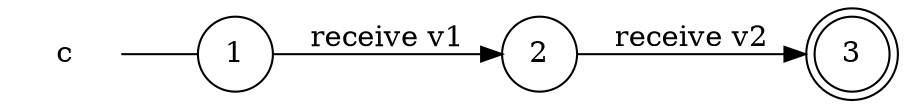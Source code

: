 digraph c {
	rankdir="LR";
	n_0 [label="c", shape="plaintext"];
	n_1 [id="1", shape=circle, label="1"];
	n_0 -> n_1 [arrowhead=none];
	n_2 [id="2", shape=doublecircle, label="3"];
	n_3 [id="3", shape=circle, label="2"];

	n_1 -> n_3 [id="[$e|1]", label="receive v1"];
	n_3 -> n_2 [id="[$e|0]", label="receive v2"];
}
